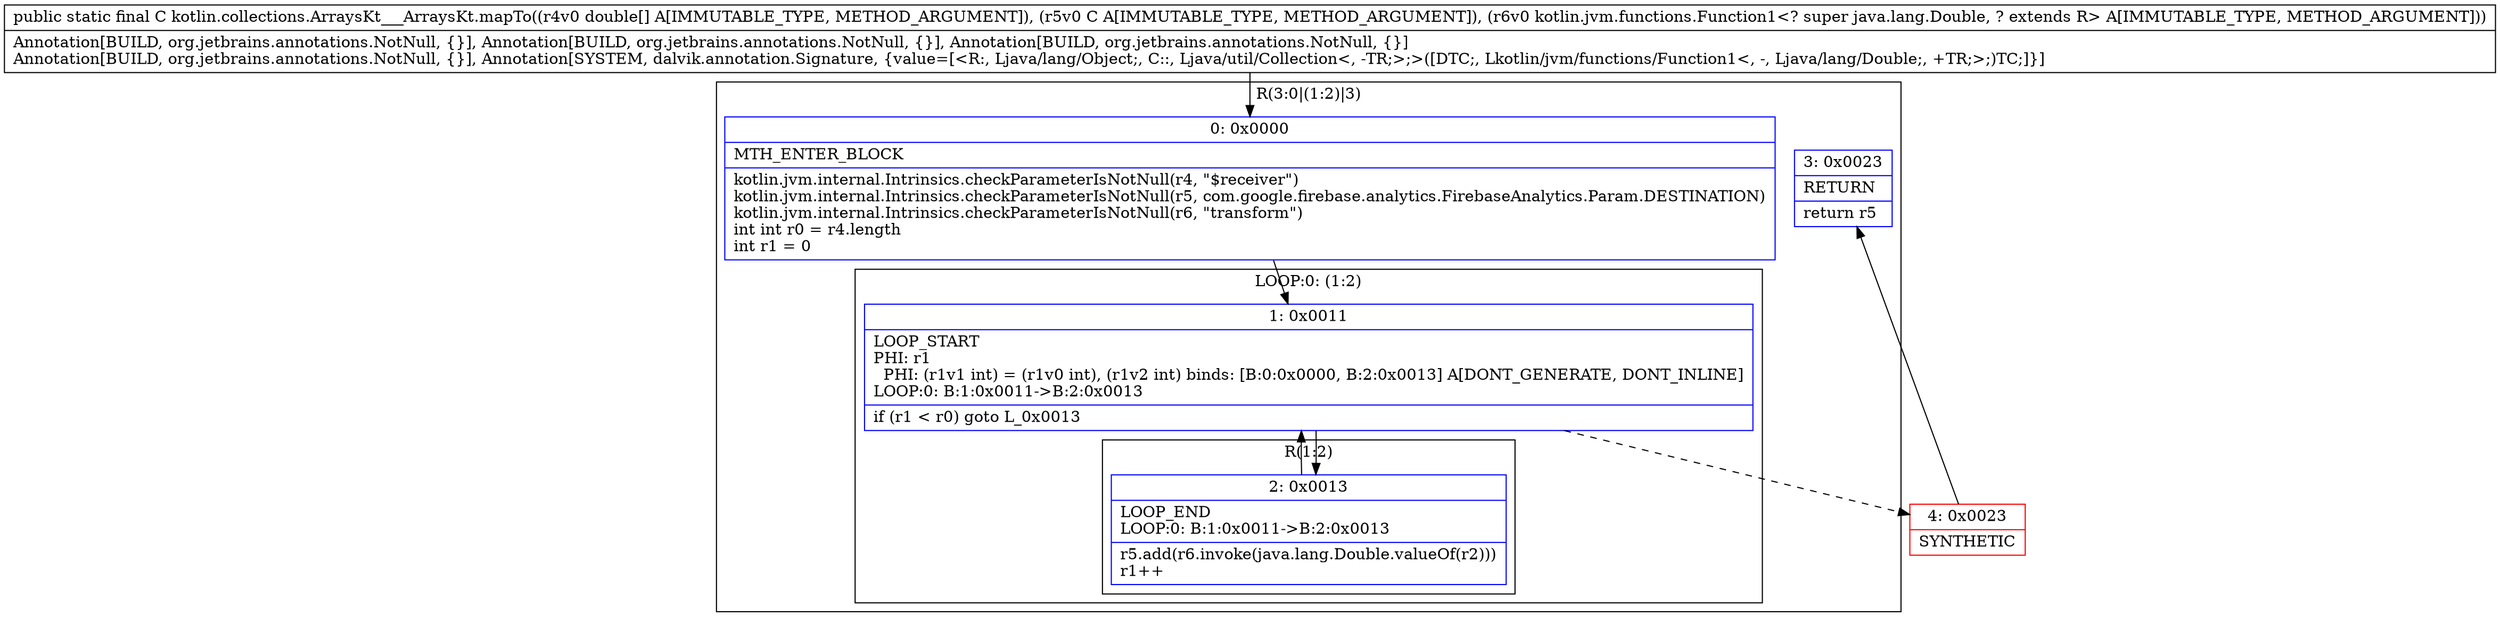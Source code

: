 digraph "CFG forkotlin.collections.ArraysKt___ArraysKt.mapTo([DLjava\/util\/Collection;Lkotlin\/jvm\/functions\/Function1;)Ljava\/util\/Collection;" {
subgraph cluster_Region_1557283130 {
label = "R(3:0|(1:2)|3)";
node [shape=record,color=blue];
Node_0 [shape=record,label="{0\:\ 0x0000|MTH_ENTER_BLOCK\l|kotlin.jvm.internal.Intrinsics.checkParameterIsNotNull(r4, \"$receiver\")\lkotlin.jvm.internal.Intrinsics.checkParameterIsNotNull(r5, com.google.firebase.analytics.FirebaseAnalytics.Param.DESTINATION)\lkotlin.jvm.internal.Intrinsics.checkParameterIsNotNull(r6, \"transform\")\lint int r0 = r4.length\lint r1 = 0\l}"];
subgraph cluster_LoopRegion_249955464 {
label = "LOOP:0: (1:2)";
node [shape=record,color=blue];
Node_1 [shape=record,label="{1\:\ 0x0011|LOOP_START\lPHI: r1 \l  PHI: (r1v1 int) = (r1v0 int), (r1v2 int) binds: [B:0:0x0000, B:2:0x0013] A[DONT_GENERATE, DONT_INLINE]\lLOOP:0: B:1:0x0011\-\>B:2:0x0013\l|if (r1 \< r0) goto L_0x0013\l}"];
subgraph cluster_Region_19465549 {
label = "R(1:2)";
node [shape=record,color=blue];
Node_2 [shape=record,label="{2\:\ 0x0013|LOOP_END\lLOOP:0: B:1:0x0011\-\>B:2:0x0013\l|r5.add(r6.invoke(java.lang.Double.valueOf(r2)))\lr1++\l}"];
}
}
Node_3 [shape=record,label="{3\:\ 0x0023|RETURN\l|return r5\l}"];
}
Node_4 [shape=record,color=red,label="{4\:\ 0x0023|SYNTHETIC\l}"];
MethodNode[shape=record,label="{public static final C kotlin.collections.ArraysKt___ArraysKt.mapTo((r4v0 double[] A[IMMUTABLE_TYPE, METHOD_ARGUMENT]), (r5v0 C A[IMMUTABLE_TYPE, METHOD_ARGUMENT]), (r6v0 kotlin.jvm.functions.Function1\<? super java.lang.Double, ? extends R\> A[IMMUTABLE_TYPE, METHOD_ARGUMENT]))  | Annotation[BUILD, org.jetbrains.annotations.NotNull, \{\}], Annotation[BUILD, org.jetbrains.annotations.NotNull, \{\}], Annotation[BUILD, org.jetbrains.annotations.NotNull, \{\}]\lAnnotation[BUILD, org.jetbrains.annotations.NotNull, \{\}], Annotation[SYSTEM, dalvik.annotation.Signature, \{value=[\<R:, Ljava\/lang\/Object;, C::, Ljava\/util\/Collection\<, \-TR;\>;\>([DTC;, Lkotlin\/jvm\/functions\/Function1\<, \-, Ljava\/lang\/Double;, +TR;\>;)TC;]\}]\l}"];
MethodNode -> Node_0;
Node_0 -> Node_1;
Node_1 -> Node_2;
Node_1 -> Node_4[style=dashed];
Node_2 -> Node_1;
Node_4 -> Node_3;
}

